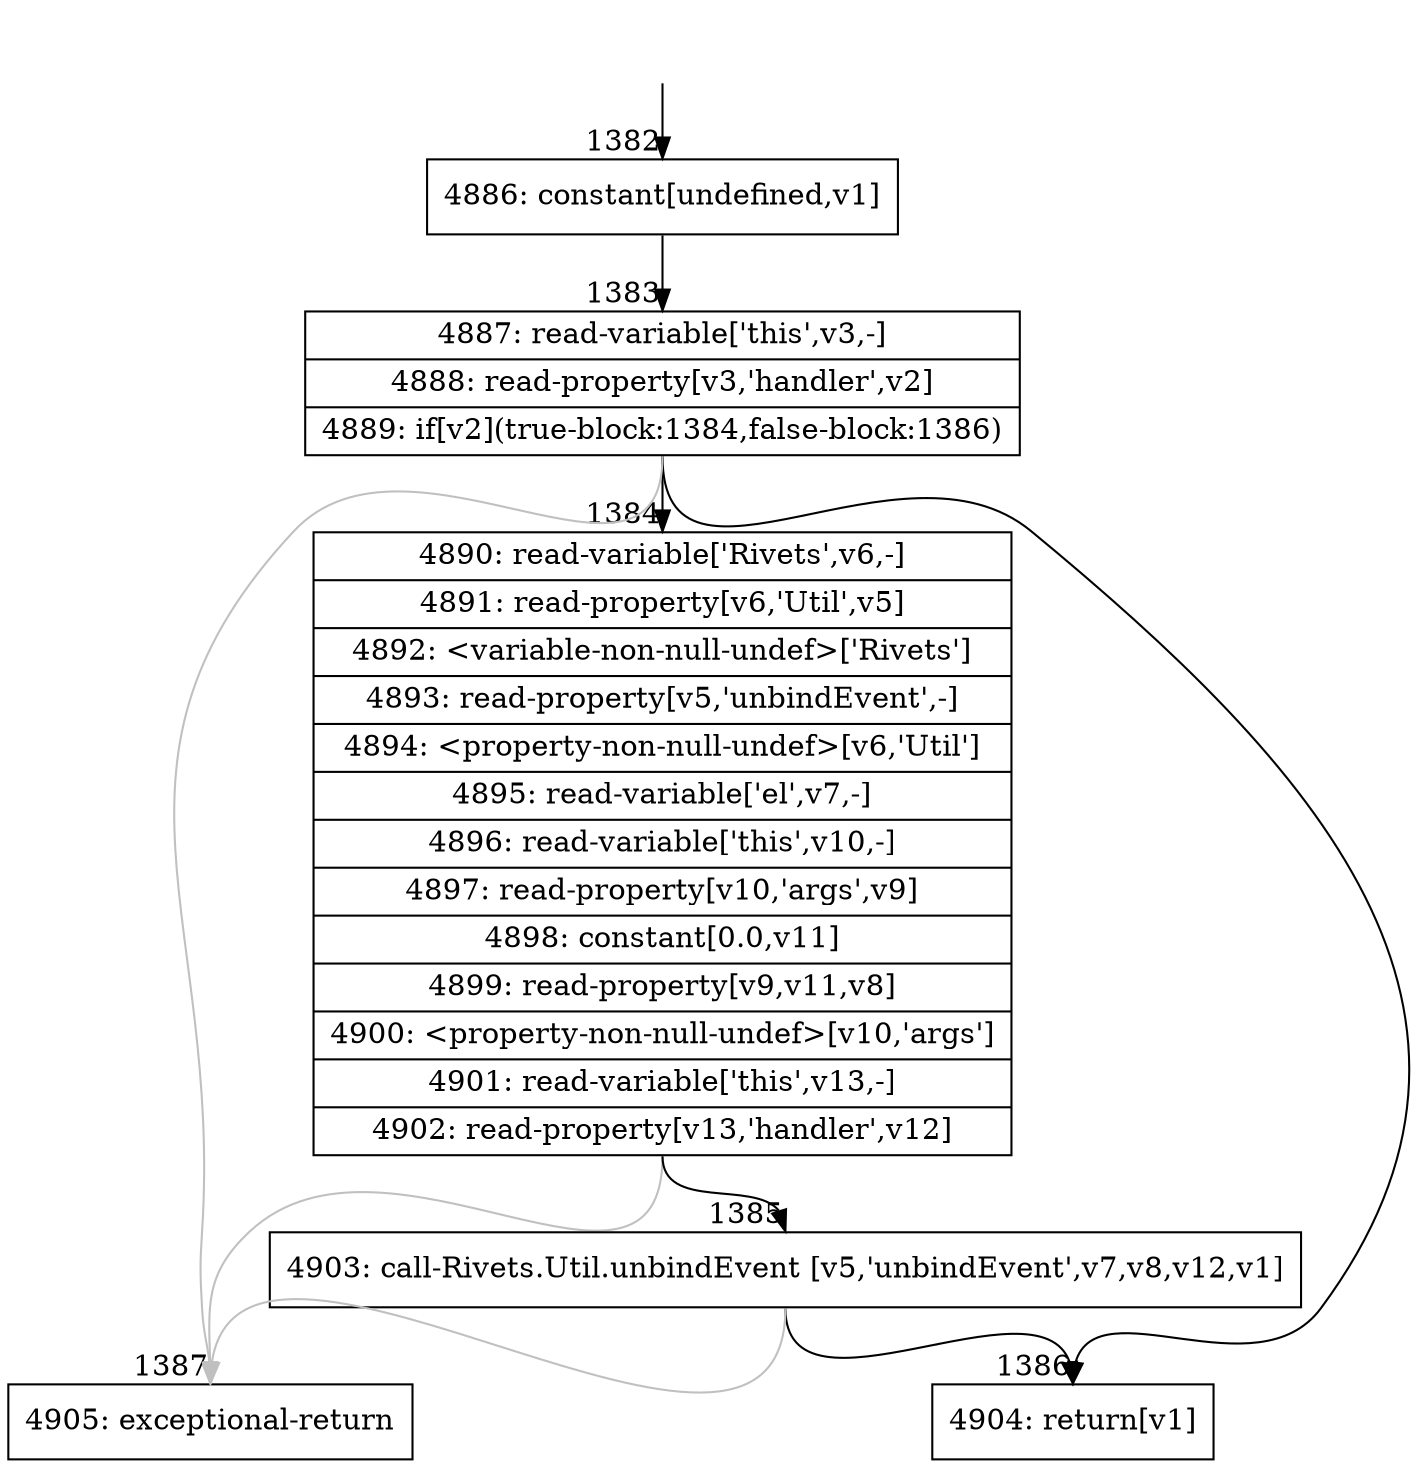digraph {
rankdir="TD"
BB_entry107[shape=none,label=""];
BB_entry107 -> BB1382 [tailport=s, headport=n, headlabel="    1382"]
BB1382 [shape=record label="{4886: constant[undefined,v1]}" ] 
BB1382 -> BB1383 [tailport=s, headport=n, headlabel="      1383"]
BB1383 [shape=record label="{4887: read-variable['this',v3,-]|4888: read-property[v3,'handler',v2]|4889: if[v2](true-block:1384,false-block:1386)}" ] 
BB1383 -> BB1384 [tailport=s, headport=n, headlabel="      1384"]
BB1383 -> BB1386 [tailport=s, headport=n, headlabel="      1386"]
BB1383 -> BB1387 [tailport=s, headport=n, color=gray, headlabel="      1387"]
BB1384 [shape=record label="{4890: read-variable['Rivets',v6,-]|4891: read-property[v6,'Util',v5]|4892: \<variable-non-null-undef\>['Rivets']|4893: read-property[v5,'unbindEvent',-]|4894: \<property-non-null-undef\>[v6,'Util']|4895: read-variable['el',v7,-]|4896: read-variable['this',v10,-]|4897: read-property[v10,'args',v9]|4898: constant[0.0,v11]|4899: read-property[v9,v11,v8]|4900: \<property-non-null-undef\>[v10,'args']|4901: read-variable['this',v13,-]|4902: read-property[v13,'handler',v12]}" ] 
BB1384 -> BB1385 [tailport=s, headport=n, headlabel="      1385"]
BB1384 -> BB1387 [tailport=s, headport=n, color=gray]
BB1385 [shape=record label="{4903: call-Rivets.Util.unbindEvent [v5,'unbindEvent',v7,v8,v12,v1]}" ] 
BB1385 -> BB1386 [tailport=s, headport=n]
BB1385 -> BB1387 [tailport=s, headport=n, color=gray]
BB1386 [shape=record label="{4904: return[v1]}" ] 
BB1387 [shape=record label="{4905: exceptional-return}" ] 
//#$~ 1093
}

